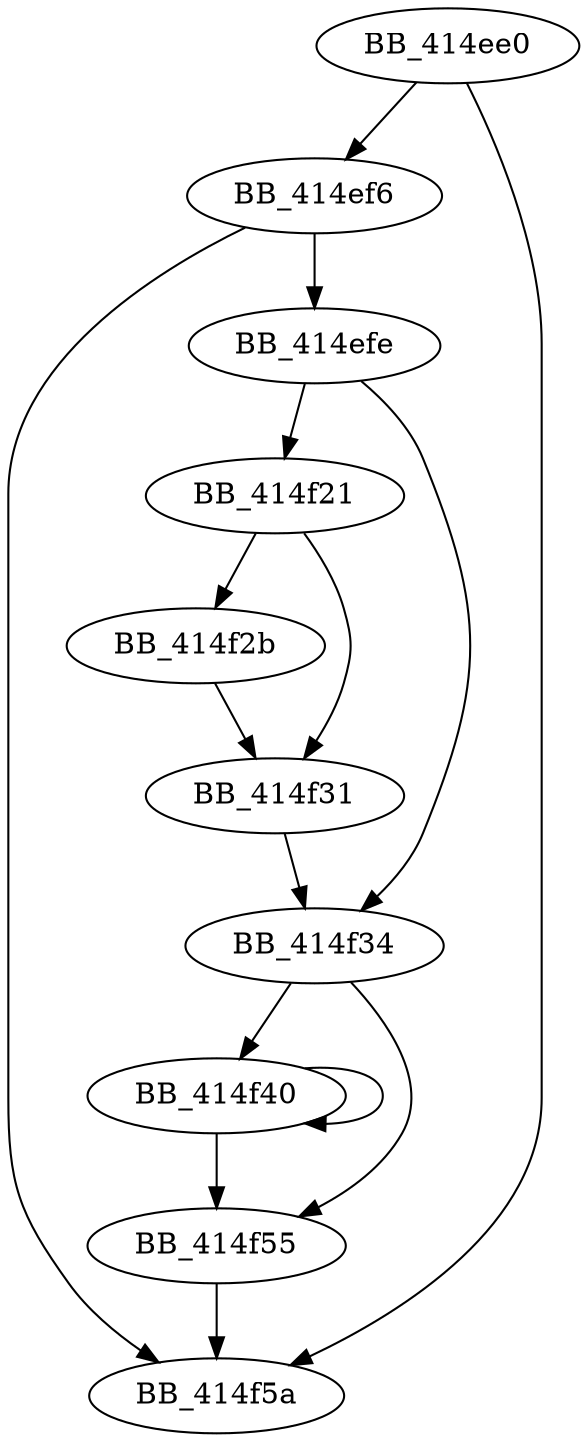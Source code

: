 DiGraph sub_414EE0{
BB_414ee0->BB_414ef6
BB_414ee0->BB_414f5a
BB_414ef6->BB_414efe
BB_414ef6->BB_414f5a
BB_414efe->BB_414f21
BB_414efe->BB_414f34
BB_414f21->BB_414f2b
BB_414f21->BB_414f31
BB_414f2b->BB_414f31
BB_414f31->BB_414f34
BB_414f34->BB_414f40
BB_414f34->BB_414f55
BB_414f40->BB_414f40
BB_414f40->BB_414f55
BB_414f55->BB_414f5a
}
